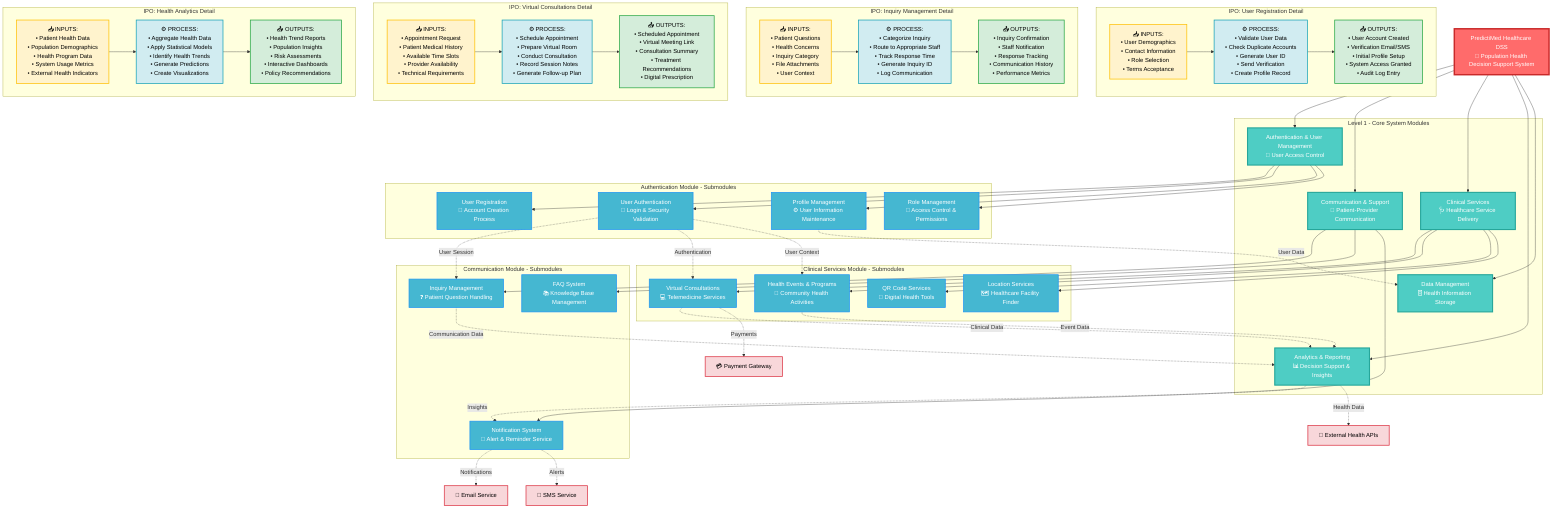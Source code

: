 graph TD
    %% ========================================
    %% PREDICTIMED SYSTEM HIPO CHART
    %% Hierarchy + Input-Process-Output Analysis
    %% ========================================
    
    %% TOP LEVEL SYSTEM (Level 0)
    PredictiMed[PredictiMed Healthcare DSS<br/>🏥 Population Health Decision Support System]
    
    %% LEVEL 1 MODULES (Based on ERD Structure)
    subgraph "Level 1 - Core System Modules"
        AuthMod[Authentication & User Management<br/>👤 User Access Control]
        CommMod[Communication & Support<br/>💬 Patient-Provider Communication]
        ClinicalMod[Clinical Services<br/>🩺 Healthcare Service Delivery]
        AnalyticsMod[Analytics & Reporting<br/>📊 Decision Support & Insights]
        DataMod[Data Management<br/>🗄️ Health Information Storage]
    end
    
    %% LEVEL 2 SUBMODULES - AUTHENTICATION
    subgraph "Authentication Module - Submodules"
        UserReg[User Registration<br/>📝 Account Creation Process]
        UserAuth[User Authentication<br/>🔐 Login & Security Validation]
        ProfileMgmt[Profile Management<br/>⚙️ User Information Maintenance]
        RoleMgmt[Role Management<br/>👥 Access Control & Permissions]
    end
    
    %% LEVEL 2 SUBMODULES - COMMUNICATION
    subgraph "Communication Module - Submodules"
        InquiryMgmt[Inquiry Management<br/>❓ Patient Question Handling]
        FAQSystem[FAQ System<br/>📚 Knowledge Base Management]
        NotificationSys[Notification System<br/>🔔 Alert & Reminder Service]
    end
    
    %% LEVEL 2 SUBMODULES - CLINICAL SERVICES
    subgraph "Clinical Services Module - Submodules"
        VirtualConsult[Virtual Consultations<br/>💻 Telemedicine Services]
        HealthEvents[Health Events & Programs<br/>📅 Community Health Activities]
        QRServices[QR Code Services<br/>📲 Digital Health Tools]
        LocationSvc[Location Services<br/>🗺️ Healthcare Facility Finder]
    end
    
    %% INPUT-PROCESS-OUTPUT DETAILS - USER REGISTRATION
    subgraph "IPO: User Registration Detail"
        direction LR
        RegInput[📥 INPUTS:<br/>• User Demographics<br/>• Contact Information<br/>• Role Selection<br/>• Terms Acceptance]
        RegProcess[⚙️ PROCESS:<br/>• Validate User Data<br/>• Check Duplicate Accounts<br/>• Generate User ID<br/>• Send Verification<br/>• Create Profile Record]
        RegOutput[📤 OUTPUTS:<br/>• User Account Created<br/>• Verification Email/SMS<br/>• Initial Profile Setup<br/>• System Access Granted<br/>• Audit Log Entry]
        
        RegInput --> RegProcess --> RegOutput
    end
    
    %% INPUT-PROCESS-OUTPUT DETAILS - INQUIRY MANAGEMENT
    subgraph "IPO: Inquiry Management Detail"
        direction LR
        InqInput[📥 INPUTS:<br/>• Patient Questions<br/>• Health Concerns<br/>• Inquiry Category<br/>• File Attachments<br/>• User Context]
        InqProcess[⚙️ PROCESS:<br/>• Categorize Inquiry<br/>• Route to Appropriate Staff<br/>• Track Response Time<br/>• Generate Inquiry ID<br/>• Log Communication]
        InqOutput[📤 OUTPUTS:<br/>• Inquiry Confirmation<br/>• Staff Notification<br/>• Response Tracking<br/>• Communication History<br/>• Performance Metrics]
        
        InqInput --> InqProcess --> InqOutput
    end
    
    %% INPUT-PROCESS-OUTPUT DETAILS - VIRTUAL CONSULTATIONS
    subgraph "IPO: Virtual Consultations Detail"
        direction LR
        ConsultInput[📥 INPUTS:<br/>• Appointment Request<br/>• Patient Medical History<br/>• Available Time Slots<br/>• Provider Availability<br/>• Technical Requirements]
        ConsultProcess[⚙️ PROCESS:<br/>• Schedule Appointment<br/>• Prepare Virtual Room<br/>• Conduct Consultation<br/>• Record Session Notes<br/>• Generate Follow-up Plan]
        ConsultOutput[📤 OUTPUTS:<br/>• Scheduled Appointment<br/>• Virtual Meeting Link<br/>• Consultation Summary<br/>• Treatment Recommendations<br/>• Digital Prescription]
        
        ConsultInput --> ConsultProcess --> ConsultOutput
    end
    
    %% INPUT-PROCESS-OUTPUT DETAILS - HEALTH ANALYTICS
    subgraph "IPO: Health Analytics Detail"
        direction LR
        AnalyticsInput[📥 INPUTS:<br/>• Patient Health Data<br/>• Population Demographics<br/>• Health Program Data<br/>• System Usage Metrics<br/>• External Health Indicators]
        AnalyticsProcess[⚙️ PROCESS:<br/>• Aggregate Health Data<br/>• Apply Statistical Models<br/>• Identify Health Trends<br/>• Generate Predictions<br/>• Create Visualizations]
        AnalyticsOutput[📤 OUTPUTS:<br/>• Health Trend Reports<br/>• Population Insights<br/>• Risk Assessments<br/>• Interactive Dashboards<br/>• Policy Recommendations]
        
        AnalyticsInput --> AnalyticsProcess --> AnalyticsOutput
    end
    
    %% HIERARCHY RELATIONSHIPS
    PredictiMed --> AuthMod
    PredictiMed --> CommMod
    PredictiMed --> ClinicalMod
    PredictiMed --> AnalyticsMod
    PredictiMed --> DataMod
    
    %% Authentication Module Hierarchy
    AuthMod --> UserReg
    AuthMod --> UserAuth
    AuthMod --> ProfileMgmt
    AuthMod --> RoleMgmt
    
    %% Communication Module Hierarchy
    CommMod --> InquiryMgmt
    CommMod --> FAQSystem
    CommMod --> NotificationSys
    
    %% Clinical Services Module Hierarchy
    ClinicalMod --> VirtualConsult
    ClinicalMod --> HealthEvents
    ClinicalMod --> QRServices
    ClinicalMod --> LocationSvc
    
    %% DATA FLOW BETWEEN MODULES (Cross-Module Dependencies)
    UserAuth -.->|User Session| InquiryMgmt
    UserAuth -.->|Authentication| VirtualConsult
    UserAuth -.->|User Context| HealthEvents
    InquiryMgmt -.->|Communication Data| AnalyticsMod
    VirtualConsult -.->|Clinical Data| AnalyticsMod
    HealthEvents -.->|Event Data| AnalyticsMod
    AnalyticsMod -.->|Insights| NotificationSys
    ProfileMgmt -.->|User Data| DataMod
    
    %% EXTERNAL SYSTEM INTERFACES
    EmailSvc[📧 Email Service]
    SMSSvc[📱 SMS Service]
    PaymentSvc[💳 Payment Gateway]
    HealthAPIs[🏥 External Health APIs]
    
    NotificationSys -.->|Notifications| EmailSvc
    NotificationSys -.->|Alerts| SMSSvc
    VirtualConsult -.->|Payments| PaymentSvc
    AnalyticsMod -.->|Health Data| HealthAPIs
    
    %% STYLING
    classDef systemLevel fill:#ff6b6b,stroke:#c92a2a,stroke-width:4px,color:#fff
    classDef moduleLevel fill:#4ecdc4,stroke:#26a69a,stroke-width:3px,color:#fff
    classDef submoduleLevel fill:#45b7d1,stroke:#2196f3,stroke-width:2px,color:#fff
    classDef inputStyle fill:#fff3cd,stroke:#ffc107,stroke-width:2px,color:#000
    classDef processStyle fill:#d1ecf1,stroke:#17a2b8,stroke-width:2px,color:#000
    classDef outputStyle fill:#d4edda,stroke:#28a745,stroke-width:2px,color:#000
    classDef externalStyle fill:#f8d7da,stroke:#dc3545,stroke-width:2px,color:#000
    
    %% APPLY STYLES
    class PredictiMed systemLevel
    class AuthMod,CommMod,ClinicalMod,AnalyticsMod,DataMod moduleLevel
    class UserReg,UserAuth,ProfileMgmt,RoleMgmt,InquiryMgmt,FAQSystem,NotificationSys,VirtualConsult,HealthEvents,QRServices,LocationSvc submoduleLevel
    class RegInput,InqInput,ConsultInput,AnalyticsInput inputStyle
    class RegProcess,InqProcess,ConsultProcess,AnalyticsProcess processStyle
    class RegOutput,InqOutput,ConsultOutput,AnalyticsOutput outputStyle
    class EmailSvc,SMSSvc,PaymentSvc,HealthAPIs externalStyle